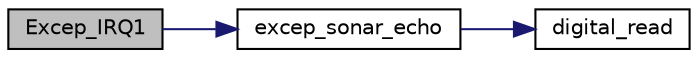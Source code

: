 digraph "Excep_IRQ1"
{
 // LATEX_PDF_SIZE
  edge [fontname="Helvetica",fontsize="10",labelfontname="Helvetica",labelfontsize="10"];
  node [fontname="Helvetica",fontsize="10",shape=record];
  rankdir="LR";
  Node1 [label="Excep_IRQ1",height=0.2,width=0.4,color="black", fillcolor="grey75", style="filled", fontcolor="black",tooltip=" "];
  Node1 -> Node2 [color="midnightblue",fontsize="10",style="solid",fontname="Helvetica"];
  Node2 [label="excep_sonar_echo",height=0.2,width=0.4,color="black", fillcolor="white", style="filled",URL="$sonar_8c.html#a42426407aa8c71f35c94b2935678da42",tooltip="超音波センサエコーパルスの立ち上がりと立ち下がりエッジでの"];
  Node2 -> Node3 [color="midnightblue",fontsize="10",style="solid",fontname="Helvetica"];
  Node3 [label="digital_read",height=0.2,width=0.4,color="black", fillcolor="white", style="filled",URL="$general__io_8c.html#a8a6158497d90adbd086fe047124f4f3f",tooltip="汎用入力ポートの取得"];
}
